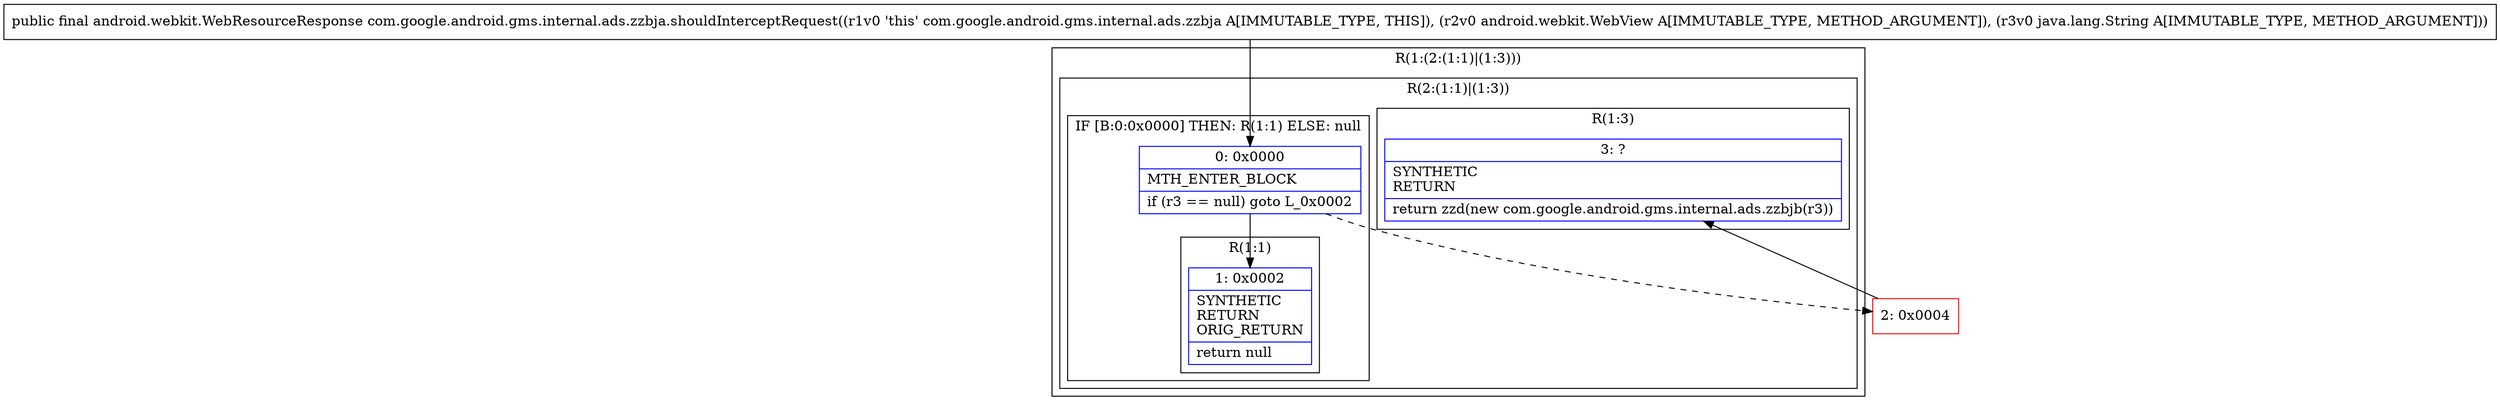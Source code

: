 digraph "CFG forcom.google.android.gms.internal.ads.zzbja.shouldInterceptRequest(Landroid\/webkit\/WebView;Ljava\/lang\/String;)Landroid\/webkit\/WebResourceResponse;" {
subgraph cluster_Region_977801279 {
label = "R(1:(2:(1:1)|(1:3)))";
node [shape=record,color=blue];
subgraph cluster_Region_1949138465 {
label = "R(2:(1:1)|(1:3))";
node [shape=record,color=blue];
subgraph cluster_IfRegion_571839122 {
label = "IF [B:0:0x0000] THEN: R(1:1) ELSE: null";
node [shape=record,color=blue];
Node_0 [shape=record,label="{0\:\ 0x0000|MTH_ENTER_BLOCK\l|if (r3 == null) goto L_0x0002\l}"];
subgraph cluster_Region_620129814 {
label = "R(1:1)";
node [shape=record,color=blue];
Node_1 [shape=record,label="{1\:\ 0x0002|SYNTHETIC\lRETURN\lORIG_RETURN\l|return null\l}"];
}
}
subgraph cluster_Region_1589992287 {
label = "R(1:3)";
node [shape=record,color=blue];
Node_3 [shape=record,label="{3\:\ ?|SYNTHETIC\lRETURN\l|return zzd(new com.google.android.gms.internal.ads.zzbjb(r3))\l}"];
}
}
}
Node_2 [shape=record,color=red,label="{2\:\ 0x0004}"];
MethodNode[shape=record,label="{public final android.webkit.WebResourceResponse com.google.android.gms.internal.ads.zzbja.shouldInterceptRequest((r1v0 'this' com.google.android.gms.internal.ads.zzbja A[IMMUTABLE_TYPE, THIS]), (r2v0 android.webkit.WebView A[IMMUTABLE_TYPE, METHOD_ARGUMENT]), (r3v0 java.lang.String A[IMMUTABLE_TYPE, METHOD_ARGUMENT])) }"];
MethodNode -> Node_0;
Node_0 -> Node_1;
Node_0 -> Node_2[style=dashed];
Node_2 -> Node_3;
}

